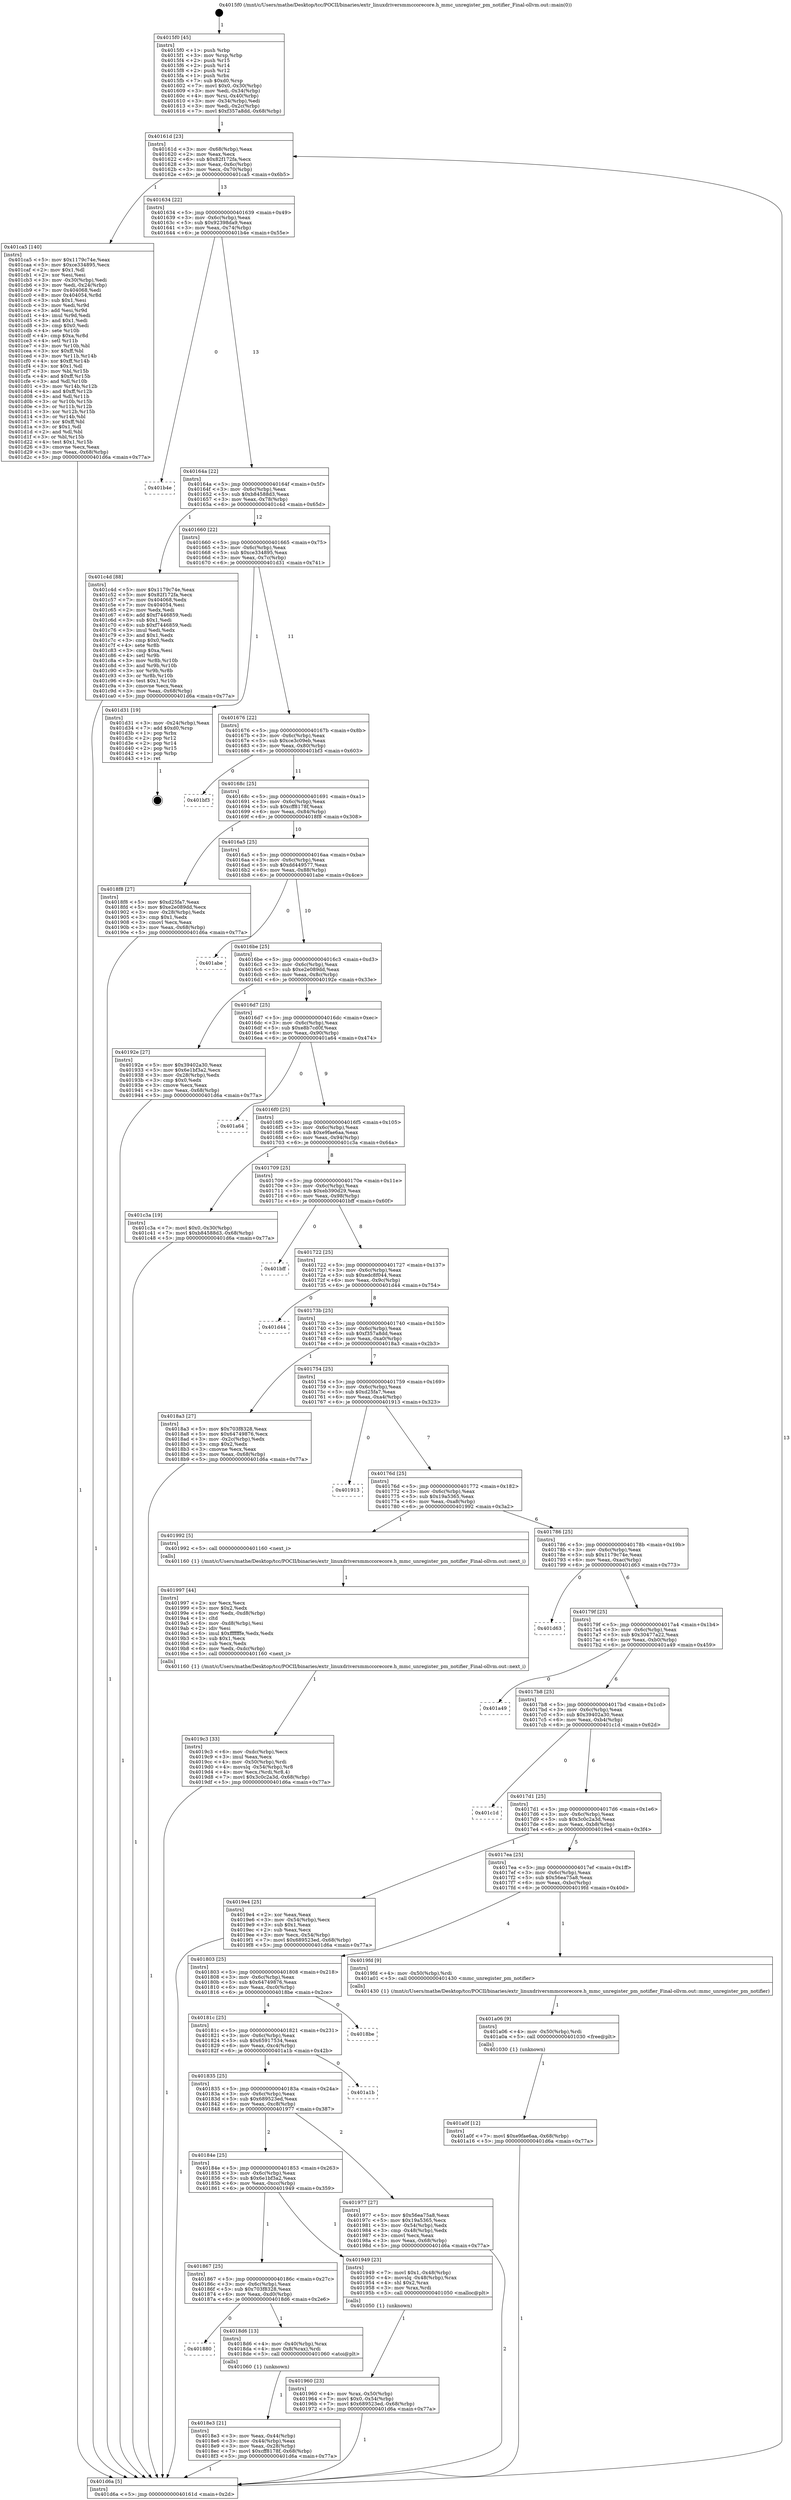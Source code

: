 digraph "0x4015f0" {
  label = "0x4015f0 (/mnt/c/Users/mathe/Desktop/tcc/POCII/binaries/extr_linuxdriversmmccorecore.h_mmc_unregister_pm_notifier_Final-ollvm.out::main(0))"
  labelloc = "t"
  node[shape=record]

  Entry [label="",width=0.3,height=0.3,shape=circle,fillcolor=black,style=filled]
  "0x40161d" [label="{
     0x40161d [23]\l
     | [instrs]\l
     &nbsp;&nbsp;0x40161d \<+3\>: mov -0x68(%rbp),%eax\l
     &nbsp;&nbsp;0x401620 \<+2\>: mov %eax,%ecx\l
     &nbsp;&nbsp;0x401622 \<+6\>: sub $0x82f172fa,%ecx\l
     &nbsp;&nbsp;0x401628 \<+3\>: mov %eax,-0x6c(%rbp)\l
     &nbsp;&nbsp;0x40162b \<+3\>: mov %ecx,-0x70(%rbp)\l
     &nbsp;&nbsp;0x40162e \<+6\>: je 0000000000401ca5 \<main+0x6b5\>\l
  }"]
  "0x401ca5" [label="{
     0x401ca5 [140]\l
     | [instrs]\l
     &nbsp;&nbsp;0x401ca5 \<+5\>: mov $0x1179c74e,%eax\l
     &nbsp;&nbsp;0x401caa \<+5\>: mov $0xce334895,%ecx\l
     &nbsp;&nbsp;0x401caf \<+2\>: mov $0x1,%dl\l
     &nbsp;&nbsp;0x401cb1 \<+2\>: xor %esi,%esi\l
     &nbsp;&nbsp;0x401cb3 \<+3\>: mov -0x30(%rbp),%edi\l
     &nbsp;&nbsp;0x401cb6 \<+3\>: mov %edi,-0x24(%rbp)\l
     &nbsp;&nbsp;0x401cb9 \<+7\>: mov 0x404068,%edi\l
     &nbsp;&nbsp;0x401cc0 \<+8\>: mov 0x404054,%r8d\l
     &nbsp;&nbsp;0x401cc8 \<+3\>: sub $0x1,%esi\l
     &nbsp;&nbsp;0x401ccb \<+3\>: mov %edi,%r9d\l
     &nbsp;&nbsp;0x401cce \<+3\>: add %esi,%r9d\l
     &nbsp;&nbsp;0x401cd1 \<+4\>: imul %r9d,%edi\l
     &nbsp;&nbsp;0x401cd5 \<+3\>: and $0x1,%edi\l
     &nbsp;&nbsp;0x401cd8 \<+3\>: cmp $0x0,%edi\l
     &nbsp;&nbsp;0x401cdb \<+4\>: sete %r10b\l
     &nbsp;&nbsp;0x401cdf \<+4\>: cmp $0xa,%r8d\l
     &nbsp;&nbsp;0x401ce3 \<+4\>: setl %r11b\l
     &nbsp;&nbsp;0x401ce7 \<+3\>: mov %r10b,%bl\l
     &nbsp;&nbsp;0x401cea \<+3\>: xor $0xff,%bl\l
     &nbsp;&nbsp;0x401ced \<+3\>: mov %r11b,%r14b\l
     &nbsp;&nbsp;0x401cf0 \<+4\>: xor $0xff,%r14b\l
     &nbsp;&nbsp;0x401cf4 \<+3\>: xor $0x1,%dl\l
     &nbsp;&nbsp;0x401cf7 \<+3\>: mov %bl,%r15b\l
     &nbsp;&nbsp;0x401cfa \<+4\>: and $0xff,%r15b\l
     &nbsp;&nbsp;0x401cfe \<+3\>: and %dl,%r10b\l
     &nbsp;&nbsp;0x401d01 \<+3\>: mov %r14b,%r12b\l
     &nbsp;&nbsp;0x401d04 \<+4\>: and $0xff,%r12b\l
     &nbsp;&nbsp;0x401d08 \<+3\>: and %dl,%r11b\l
     &nbsp;&nbsp;0x401d0b \<+3\>: or %r10b,%r15b\l
     &nbsp;&nbsp;0x401d0e \<+3\>: or %r11b,%r12b\l
     &nbsp;&nbsp;0x401d11 \<+3\>: xor %r12b,%r15b\l
     &nbsp;&nbsp;0x401d14 \<+3\>: or %r14b,%bl\l
     &nbsp;&nbsp;0x401d17 \<+3\>: xor $0xff,%bl\l
     &nbsp;&nbsp;0x401d1a \<+3\>: or $0x1,%dl\l
     &nbsp;&nbsp;0x401d1d \<+2\>: and %dl,%bl\l
     &nbsp;&nbsp;0x401d1f \<+3\>: or %bl,%r15b\l
     &nbsp;&nbsp;0x401d22 \<+4\>: test $0x1,%r15b\l
     &nbsp;&nbsp;0x401d26 \<+3\>: cmovne %ecx,%eax\l
     &nbsp;&nbsp;0x401d29 \<+3\>: mov %eax,-0x68(%rbp)\l
     &nbsp;&nbsp;0x401d2c \<+5\>: jmp 0000000000401d6a \<main+0x77a\>\l
  }"]
  "0x401634" [label="{
     0x401634 [22]\l
     | [instrs]\l
     &nbsp;&nbsp;0x401634 \<+5\>: jmp 0000000000401639 \<main+0x49\>\l
     &nbsp;&nbsp;0x401639 \<+3\>: mov -0x6c(%rbp),%eax\l
     &nbsp;&nbsp;0x40163c \<+5\>: sub $0x92398da9,%eax\l
     &nbsp;&nbsp;0x401641 \<+3\>: mov %eax,-0x74(%rbp)\l
     &nbsp;&nbsp;0x401644 \<+6\>: je 0000000000401b4e \<main+0x55e\>\l
  }"]
  Exit [label="",width=0.3,height=0.3,shape=circle,fillcolor=black,style=filled,peripheries=2]
  "0x401b4e" [label="{
     0x401b4e\l
  }", style=dashed]
  "0x40164a" [label="{
     0x40164a [22]\l
     | [instrs]\l
     &nbsp;&nbsp;0x40164a \<+5\>: jmp 000000000040164f \<main+0x5f\>\l
     &nbsp;&nbsp;0x40164f \<+3\>: mov -0x6c(%rbp),%eax\l
     &nbsp;&nbsp;0x401652 \<+5\>: sub $0xb84588d3,%eax\l
     &nbsp;&nbsp;0x401657 \<+3\>: mov %eax,-0x78(%rbp)\l
     &nbsp;&nbsp;0x40165a \<+6\>: je 0000000000401c4d \<main+0x65d\>\l
  }"]
  "0x401a0f" [label="{
     0x401a0f [12]\l
     | [instrs]\l
     &nbsp;&nbsp;0x401a0f \<+7\>: movl $0xe9fae6aa,-0x68(%rbp)\l
     &nbsp;&nbsp;0x401a16 \<+5\>: jmp 0000000000401d6a \<main+0x77a\>\l
  }"]
  "0x401c4d" [label="{
     0x401c4d [88]\l
     | [instrs]\l
     &nbsp;&nbsp;0x401c4d \<+5\>: mov $0x1179c74e,%eax\l
     &nbsp;&nbsp;0x401c52 \<+5\>: mov $0x82f172fa,%ecx\l
     &nbsp;&nbsp;0x401c57 \<+7\>: mov 0x404068,%edx\l
     &nbsp;&nbsp;0x401c5e \<+7\>: mov 0x404054,%esi\l
     &nbsp;&nbsp;0x401c65 \<+2\>: mov %edx,%edi\l
     &nbsp;&nbsp;0x401c67 \<+6\>: add $0xf7446859,%edi\l
     &nbsp;&nbsp;0x401c6d \<+3\>: sub $0x1,%edi\l
     &nbsp;&nbsp;0x401c70 \<+6\>: sub $0xf7446859,%edi\l
     &nbsp;&nbsp;0x401c76 \<+3\>: imul %edi,%edx\l
     &nbsp;&nbsp;0x401c79 \<+3\>: and $0x1,%edx\l
     &nbsp;&nbsp;0x401c7c \<+3\>: cmp $0x0,%edx\l
     &nbsp;&nbsp;0x401c7f \<+4\>: sete %r8b\l
     &nbsp;&nbsp;0x401c83 \<+3\>: cmp $0xa,%esi\l
     &nbsp;&nbsp;0x401c86 \<+4\>: setl %r9b\l
     &nbsp;&nbsp;0x401c8a \<+3\>: mov %r8b,%r10b\l
     &nbsp;&nbsp;0x401c8d \<+3\>: and %r9b,%r10b\l
     &nbsp;&nbsp;0x401c90 \<+3\>: xor %r9b,%r8b\l
     &nbsp;&nbsp;0x401c93 \<+3\>: or %r8b,%r10b\l
     &nbsp;&nbsp;0x401c96 \<+4\>: test $0x1,%r10b\l
     &nbsp;&nbsp;0x401c9a \<+3\>: cmovne %ecx,%eax\l
     &nbsp;&nbsp;0x401c9d \<+3\>: mov %eax,-0x68(%rbp)\l
     &nbsp;&nbsp;0x401ca0 \<+5\>: jmp 0000000000401d6a \<main+0x77a\>\l
  }"]
  "0x401660" [label="{
     0x401660 [22]\l
     | [instrs]\l
     &nbsp;&nbsp;0x401660 \<+5\>: jmp 0000000000401665 \<main+0x75\>\l
     &nbsp;&nbsp;0x401665 \<+3\>: mov -0x6c(%rbp),%eax\l
     &nbsp;&nbsp;0x401668 \<+5\>: sub $0xce334895,%eax\l
     &nbsp;&nbsp;0x40166d \<+3\>: mov %eax,-0x7c(%rbp)\l
     &nbsp;&nbsp;0x401670 \<+6\>: je 0000000000401d31 \<main+0x741\>\l
  }"]
  "0x401a06" [label="{
     0x401a06 [9]\l
     | [instrs]\l
     &nbsp;&nbsp;0x401a06 \<+4\>: mov -0x50(%rbp),%rdi\l
     &nbsp;&nbsp;0x401a0a \<+5\>: call 0000000000401030 \<free@plt\>\l
     | [calls]\l
     &nbsp;&nbsp;0x401030 \{1\} (unknown)\l
  }"]
  "0x401d31" [label="{
     0x401d31 [19]\l
     | [instrs]\l
     &nbsp;&nbsp;0x401d31 \<+3\>: mov -0x24(%rbp),%eax\l
     &nbsp;&nbsp;0x401d34 \<+7\>: add $0xd0,%rsp\l
     &nbsp;&nbsp;0x401d3b \<+1\>: pop %rbx\l
     &nbsp;&nbsp;0x401d3c \<+2\>: pop %r12\l
     &nbsp;&nbsp;0x401d3e \<+2\>: pop %r14\l
     &nbsp;&nbsp;0x401d40 \<+2\>: pop %r15\l
     &nbsp;&nbsp;0x401d42 \<+1\>: pop %rbp\l
     &nbsp;&nbsp;0x401d43 \<+1\>: ret\l
  }"]
  "0x401676" [label="{
     0x401676 [22]\l
     | [instrs]\l
     &nbsp;&nbsp;0x401676 \<+5\>: jmp 000000000040167b \<main+0x8b\>\l
     &nbsp;&nbsp;0x40167b \<+3\>: mov -0x6c(%rbp),%eax\l
     &nbsp;&nbsp;0x40167e \<+5\>: sub $0xce3c09eb,%eax\l
     &nbsp;&nbsp;0x401683 \<+3\>: mov %eax,-0x80(%rbp)\l
     &nbsp;&nbsp;0x401686 \<+6\>: je 0000000000401bf3 \<main+0x603\>\l
  }"]
  "0x4019c3" [label="{
     0x4019c3 [33]\l
     | [instrs]\l
     &nbsp;&nbsp;0x4019c3 \<+6\>: mov -0xdc(%rbp),%ecx\l
     &nbsp;&nbsp;0x4019c9 \<+3\>: imul %eax,%ecx\l
     &nbsp;&nbsp;0x4019cc \<+4\>: mov -0x50(%rbp),%rdi\l
     &nbsp;&nbsp;0x4019d0 \<+4\>: movslq -0x54(%rbp),%r8\l
     &nbsp;&nbsp;0x4019d4 \<+4\>: mov %ecx,(%rdi,%r8,4)\l
     &nbsp;&nbsp;0x4019d8 \<+7\>: movl $0x3c0c2a3d,-0x68(%rbp)\l
     &nbsp;&nbsp;0x4019df \<+5\>: jmp 0000000000401d6a \<main+0x77a\>\l
  }"]
  "0x401bf3" [label="{
     0x401bf3\l
  }", style=dashed]
  "0x40168c" [label="{
     0x40168c [25]\l
     | [instrs]\l
     &nbsp;&nbsp;0x40168c \<+5\>: jmp 0000000000401691 \<main+0xa1\>\l
     &nbsp;&nbsp;0x401691 \<+3\>: mov -0x6c(%rbp),%eax\l
     &nbsp;&nbsp;0x401694 \<+5\>: sub $0xcff8178f,%eax\l
     &nbsp;&nbsp;0x401699 \<+6\>: mov %eax,-0x84(%rbp)\l
     &nbsp;&nbsp;0x40169f \<+6\>: je 00000000004018f8 \<main+0x308\>\l
  }"]
  "0x401997" [label="{
     0x401997 [44]\l
     | [instrs]\l
     &nbsp;&nbsp;0x401997 \<+2\>: xor %ecx,%ecx\l
     &nbsp;&nbsp;0x401999 \<+5\>: mov $0x2,%edx\l
     &nbsp;&nbsp;0x40199e \<+6\>: mov %edx,-0xd8(%rbp)\l
     &nbsp;&nbsp;0x4019a4 \<+1\>: cltd\l
     &nbsp;&nbsp;0x4019a5 \<+6\>: mov -0xd8(%rbp),%esi\l
     &nbsp;&nbsp;0x4019ab \<+2\>: idiv %esi\l
     &nbsp;&nbsp;0x4019ad \<+6\>: imul $0xfffffffe,%edx,%edx\l
     &nbsp;&nbsp;0x4019b3 \<+3\>: sub $0x1,%ecx\l
     &nbsp;&nbsp;0x4019b6 \<+2\>: sub %ecx,%edx\l
     &nbsp;&nbsp;0x4019b8 \<+6\>: mov %edx,-0xdc(%rbp)\l
     &nbsp;&nbsp;0x4019be \<+5\>: call 0000000000401160 \<next_i\>\l
     | [calls]\l
     &nbsp;&nbsp;0x401160 \{1\} (/mnt/c/Users/mathe/Desktop/tcc/POCII/binaries/extr_linuxdriversmmccorecore.h_mmc_unregister_pm_notifier_Final-ollvm.out::next_i)\l
  }"]
  "0x4018f8" [label="{
     0x4018f8 [27]\l
     | [instrs]\l
     &nbsp;&nbsp;0x4018f8 \<+5\>: mov $0xd25fa7,%eax\l
     &nbsp;&nbsp;0x4018fd \<+5\>: mov $0xe2e089dd,%ecx\l
     &nbsp;&nbsp;0x401902 \<+3\>: mov -0x28(%rbp),%edx\l
     &nbsp;&nbsp;0x401905 \<+3\>: cmp $0x1,%edx\l
     &nbsp;&nbsp;0x401908 \<+3\>: cmovl %ecx,%eax\l
     &nbsp;&nbsp;0x40190b \<+3\>: mov %eax,-0x68(%rbp)\l
     &nbsp;&nbsp;0x40190e \<+5\>: jmp 0000000000401d6a \<main+0x77a\>\l
  }"]
  "0x4016a5" [label="{
     0x4016a5 [25]\l
     | [instrs]\l
     &nbsp;&nbsp;0x4016a5 \<+5\>: jmp 00000000004016aa \<main+0xba\>\l
     &nbsp;&nbsp;0x4016aa \<+3\>: mov -0x6c(%rbp),%eax\l
     &nbsp;&nbsp;0x4016ad \<+5\>: sub $0xdd449577,%eax\l
     &nbsp;&nbsp;0x4016b2 \<+6\>: mov %eax,-0x88(%rbp)\l
     &nbsp;&nbsp;0x4016b8 \<+6\>: je 0000000000401abe \<main+0x4ce\>\l
  }"]
  "0x401960" [label="{
     0x401960 [23]\l
     | [instrs]\l
     &nbsp;&nbsp;0x401960 \<+4\>: mov %rax,-0x50(%rbp)\l
     &nbsp;&nbsp;0x401964 \<+7\>: movl $0x0,-0x54(%rbp)\l
     &nbsp;&nbsp;0x40196b \<+7\>: movl $0x689523ed,-0x68(%rbp)\l
     &nbsp;&nbsp;0x401972 \<+5\>: jmp 0000000000401d6a \<main+0x77a\>\l
  }"]
  "0x401abe" [label="{
     0x401abe\l
  }", style=dashed]
  "0x4016be" [label="{
     0x4016be [25]\l
     | [instrs]\l
     &nbsp;&nbsp;0x4016be \<+5\>: jmp 00000000004016c3 \<main+0xd3\>\l
     &nbsp;&nbsp;0x4016c3 \<+3\>: mov -0x6c(%rbp),%eax\l
     &nbsp;&nbsp;0x4016c6 \<+5\>: sub $0xe2e089dd,%eax\l
     &nbsp;&nbsp;0x4016cb \<+6\>: mov %eax,-0x8c(%rbp)\l
     &nbsp;&nbsp;0x4016d1 \<+6\>: je 000000000040192e \<main+0x33e\>\l
  }"]
  "0x4018e3" [label="{
     0x4018e3 [21]\l
     | [instrs]\l
     &nbsp;&nbsp;0x4018e3 \<+3\>: mov %eax,-0x44(%rbp)\l
     &nbsp;&nbsp;0x4018e6 \<+3\>: mov -0x44(%rbp),%eax\l
     &nbsp;&nbsp;0x4018e9 \<+3\>: mov %eax,-0x28(%rbp)\l
     &nbsp;&nbsp;0x4018ec \<+7\>: movl $0xcff8178f,-0x68(%rbp)\l
     &nbsp;&nbsp;0x4018f3 \<+5\>: jmp 0000000000401d6a \<main+0x77a\>\l
  }"]
  "0x40192e" [label="{
     0x40192e [27]\l
     | [instrs]\l
     &nbsp;&nbsp;0x40192e \<+5\>: mov $0x39402a30,%eax\l
     &nbsp;&nbsp;0x401933 \<+5\>: mov $0x6e1bf3a2,%ecx\l
     &nbsp;&nbsp;0x401938 \<+3\>: mov -0x28(%rbp),%edx\l
     &nbsp;&nbsp;0x40193b \<+3\>: cmp $0x0,%edx\l
     &nbsp;&nbsp;0x40193e \<+3\>: cmove %ecx,%eax\l
     &nbsp;&nbsp;0x401941 \<+3\>: mov %eax,-0x68(%rbp)\l
     &nbsp;&nbsp;0x401944 \<+5\>: jmp 0000000000401d6a \<main+0x77a\>\l
  }"]
  "0x4016d7" [label="{
     0x4016d7 [25]\l
     | [instrs]\l
     &nbsp;&nbsp;0x4016d7 \<+5\>: jmp 00000000004016dc \<main+0xec\>\l
     &nbsp;&nbsp;0x4016dc \<+3\>: mov -0x6c(%rbp),%eax\l
     &nbsp;&nbsp;0x4016df \<+5\>: sub $0xe8b7cd0f,%eax\l
     &nbsp;&nbsp;0x4016e4 \<+6\>: mov %eax,-0x90(%rbp)\l
     &nbsp;&nbsp;0x4016ea \<+6\>: je 0000000000401a64 \<main+0x474\>\l
  }"]
  "0x401880" [label="{
     0x401880\l
  }", style=dashed]
  "0x401a64" [label="{
     0x401a64\l
  }", style=dashed]
  "0x4016f0" [label="{
     0x4016f0 [25]\l
     | [instrs]\l
     &nbsp;&nbsp;0x4016f0 \<+5\>: jmp 00000000004016f5 \<main+0x105\>\l
     &nbsp;&nbsp;0x4016f5 \<+3\>: mov -0x6c(%rbp),%eax\l
     &nbsp;&nbsp;0x4016f8 \<+5\>: sub $0xe9fae6aa,%eax\l
     &nbsp;&nbsp;0x4016fd \<+6\>: mov %eax,-0x94(%rbp)\l
     &nbsp;&nbsp;0x401703 \<+6\>: je 0000000000401c3a \<main+0x64a\>\l
  }"]
  "0x4018d6" [label="{
     0x4018d6 [13]\l
     | [instrs]\l
     &nbsp;&nbsp;0x4018d6 \<+4\>: mov -0x40(%rbp),%rax\l
     &nbsp;&nbsp;0x4018da \<+4\>: mov 0x8(%rax),%rdi\l
     &nbsp;&nbsp;0x4018de \<+5\>: call 0000000000401060 \<atoi@plt\>\l
     | [calls]\l
     &nbsp;&nbsp;0x401060 \{1\} (unknown)\l
  }"]
  "0x401c3a" [label="{
     0x401c3a [19]\l
     | [instrs]\l
     &nbsp;&nbsp;0x401c3a \<+7\>: movl $0x0,-0x30(%rbp)\l
     &nbsp;&nbsp;0x401c41 \<+7\>: movl $0xb84588d3,-0x68(%rbp)\l
     &nbsp;&nbsp;0x401c48 \<+5\>: jmp 0000000000401d6a \<main+0x77a\>\l
  }"]
  "0x401709" [label="{
     0x401709 [25]\l
     | [instrs]\l
     &nbsp;&nbsp;0x401709 \<+5\>: jmp 000000000040170e \<main+0x11e\>\l
     &nbsp;&nbsp;0x40170e \<+3\>: mov -0x6c(%rbp),%eax\l
     &nbsp;&nbsp;0x401711 \<+5\>: sub $0xeb390d29,%eax\l
     &nbsp;&nbsp;0x401716 \<+6\>: mov %eax,-0x98(%rbp)\l
     &nbsp;&nbsp;0x40171c \<+6\>: je 0000000000401bff \<main+0x60f\>\l
  }"]
  "0x401867" [label="{
     0x401867 [25]\l
     | [instrs]\l
     &nbsp;&nbsp;0x401867 \<+5\>: jmp 000000000040186c \<main+0x27c\>\l
     &nbsp;&nbsp;0x40186c \<+3\>: mov -0x6c(%rbp),%eax\l
     &nbsp;&nbsp;0x40186f \<+5\>: sub $0x703f8328,%eax\l
     &nbsp;&nbsp;0x401874 \<+6\>: mov %eax,-0xd0(%rbp)\l
     &nbsp;&nbsp;0x40187a \<+6\>: je 00000000004018d6 \<main+0x2e6\>\l
  }"]
  "0x401bff" [label="{
     0x401bff\l
  }", style=dashed]
  "0x401722" [label="{
     0x401722 [25]\l
     | [instrs]\l
     &nbsp;&nbsp;0x401722 \<+5\>: jmp 0000000000401727 \<main+0x137\>\l
     &nbsp;&nbsp;0x401727 \<+3\>: mov -0x6c(%rbp),%eax\l
     &nbsp;&nbsp;0x40172a \<+5\>: sub $0xedc8f044,%eax\l
     &nbsp;&nbsp;0x40172f \<+6\>: mov %eax,-0x9c(%rbp)\l
     &nbsp;&nbsp;0x401735 \<+6\>: je 0000000000401d44 \<main+0x754\>\l
  }"]
  "0x401949" [label="{
     0x401949 [23]\l
     | [instrs]\l
     &nbsp;&nbsp;0x401949 \<+7\>: movl $0x1,-0x48(%rbp)\l
     &nbsp;&nbsp;0x401950 \<+4\>: movslq -0x48(%rbp),%rax\l
     &nbsp;&nbsp;0x401954 \<+4\>: shl $0x2,%rax\l
     &nbsp;&nbsp;0x401958 \<+3\>: mov %rax,%rdi\l
     &nbsp;&nbsp;0x40195b \<+5\>: call 0000000000401050 \<malloc@plt\>\l
     | [calls]\l
     &nbsp;&nbsp;0x401050 \{1\} (unknown)\l
  }"]
  "0x401d44" [label="{
     0x401d44\l
  }", style=dashed]
  "0x40173b" [label="{
     0x40173b [25]\l
     | [instrs]\l
     &nbsp;&nbsp;0x40173b \<+5\>: jmp 0000000000401740 \<main+0x150\>\l
     &nbsp;&nbsp;0x401740 \<+3\>: mov -0x6c(%rbp),%eax\l
     &nbsp;&nbsp;0x401743 \<+5\>: sub $0xf357a8dd,%eax\l
     &nbsp;&nbsp;0x401748 \<+6\>: mov %eax,-0xa0(%rbp)\l
     &nbsp;&nbsp;0x40174e \<+6\>: je 00000000004018a3 \<main+0x2b3\>\l
  }"]
  "0x40184e" [label="{
     0x40184e [25]\l
     | [instrs]\l
     &nbsp;&nbsp;0x40184e \<+5\>: jmp 0000000000401853 \<main+0x263\>\l
     &nbsp;&nbsp;0x401853 \<+3\>: mov -0x6c(%rbp),%eax\l
     &nbsp;&nbsp;0x401856 \<+5\>: sub $0x6e1bf3a2,%eax\l
     &nbsp;&nbsp;0x40185b \<+6\>: mov %eax,-0xcc(%rbp)\l
     &nbsp;&nbsp;0x401861 \<+6\>: je 0000000000401949 \<main+0x359\>\l
  }"]
  "0x4018a3" [label="{
     0x4018a3 [27]\l
     | [instrs]\l
     &nbsp;&nbsp;0x4018a3 \<+5\>: mov $0x703f8328,%eax\l
     &nbsp;&nbsp;0x4018a8 \<+5\>: mov $0x64749876,%ecx\l
     &nbsp;&nbsp;0x4018ad \<+3\>: mov -0x2c(%rbp),%edx\l
     &nbsp;&nbsp;0x4018b0 \<+3\>: cmp $0x2,%edx\l
     &nbsp;&nbsp;0x4018b3 \<+3\>: cmovne %ecx,%eax\l
     &nbsp;&nbsp;0x4018b6 \<+3\>: mov %eax,-0x68(%rbp)\l
     &nbsp;&nbsp;0x4018b9 \<+5\>: jmp 0000000000401d6a \<main+0x77a\>\l
  }"]
  "0x401754" [label="{
     0x401754 [25]\l
     | [instrs]\l
     &nbsp;&nbsp;0x401754 \<+5\>: jmp 0000000000401759 \<main+0x169\>\l
     &nbsp;&nbsp;0x401759 \<+3\>: mov -0x6c(%rbp),%eax\l
     &nbsp;&nbsp;0x40175c \<+5\>: sub $0xd25fa7,%eax\l
     &nbsp;&nbsp;0x401761 \<+6\>: mov %eax,-0xa4(%rbp)\l
     &nbsp;&nbsp;0x401767 \<+6\>: je 0000000000401913 \<main+0x323\>\l
  }"]
  "0x401d6a" [label="{
     0x401d6a [5]\l
     | [instrs]\l
     &nbsp;&nbsp;0x401d6a \<+5\>: jmp 000000000040161d \<main+0x2d\>\l
  }"]
  "0x4015f0" [label="{
     0x4015f0 [45]\l
     | [instrs]\l
     &nbsp;&nbsp;0x4015f0 \<+1\>: push %rbp\l
     &nbsp;&nbsp;0x4015f1 \<+3\>: mov %rsp,%rbp\l
     &nbsp;&nbsp;0x4015f4 \<+2\>: push %r15\l
     &nbsp;&nbsp;0x4015f6 \<+2\>: push %r14\l
     &nbsp;&nbsp;0x4015f8 \<+2\>: push %r12\l
     &nbsp;&nbsp;0x4015fa \<+1\>: push %rbx\l
     &nbsp;&nbsp;0x4015fb \<+7\>: sub $0xd0,%rsp\l
     &nbsp;&nbsp;0x401602 \<+7\>: movl $0x0,-0x30(%rbp)\l
     &nbsp;&nbsp;0x401609 \<+3\>: mov %edi,-0x34(%rbp)\l
     &nbsp;&nbsp;0x40160c \<+4\>: mov %rsi,-0x40(%rbp)\l
     &nbsp;&nbsp;0x401610 \<+3\>: mov -0x34(%rbp),%edi\l
     &nbsp;&nbsp;0x401613 \<+3\>: mov %edi,-0x2c(%rbp)\l
     &nbsp;&nbsp;0x401616 \<+7\>: movl $0xf357a8dd,-0x68(%rbp)\l
  }"]
  "0x401977" [label="{
     0x401977 [27]\l
     | [instrs]\l
     &nbsp;&nbsp;0x401977 \<+5\>: mov $0x56ea75a8,%eax\l
     &nbsp;&nbsp;0x40197c \<+5\>: mov $0x19a5365,%ecx\l
     &nbsp;&nbsp;0x401981 \<+3\>: mov -0x54(%rbp),%edx\l
     &nbsp;&nbsp;0x401984 \<+3\>: cmp -0x48(%rbp),%edx\l
     &nbsp;&nbsp;0x401987 \<+3\>: cmovl %ecx,%eax\l
     &nbsp;&nbsp;0x40198a \<+3\>: mov %eax,-0x68(%rbp)\l
     &nbsp;&nbsp;0x40198d \<+5\>: jmp 0000000000401d6a \<main+0x77a\>\l
  }"]
  "0x401913" [label="{
     0x401913\l
  }", style=dashed]
  "0x40176d" [label="{
     0x40176d [25]\l
     | [instrs]\l
     &nbsp;&nbsp;0x40176d \<+5\>: jmp 0000000000401772 \<main+0x182\>\l
     &nbsp;&nbsp;0x401772 \<+3\>: mov -0x6c(%rbp),%eax\l
     &nbsp;&nbsp;0x401775 \<+5\>: sub $0x19a5365,%eax\l
     &nbsp;&nbsp;0x40177a \<+6\>: mov %eax,-0xa8(%rbp)\l
     &nbsp;&nbsp;0x401780 \<+6\>: je 0000000000401992 \<main+0x3a2\>\l
  }"]
  "0x401835" [label="{
     0x401835 [25]\l
     | [instrs]\l
     &nbsp;&nbsp;0x401835 \<+5\>: jmp 000000000040183a \<main+0x24a\>\l
     &nbsp;&nbsp;0x40183a \<+3\>: mov -0x6c(%rbp),%eax\l
     &nbsp;&nbsp;0x40183d \<+5\>: sub $0x689523ed,%eax\l
     &nbsp;&nbsp;0x401842 \<+6\>: mov %eax,-0xc8(%rbp)\l
     &nbsp;&nbsp;0x401848 \<+6\>: je 0000000000401977 \<main+0x387\>\l
  }"]
  "0x401992" [label="{
     0x401992 [5]\l
     | [instrs]\l
     &nbsp;&nbsp;0x401992 \<+5\>: call 0000000000401160 \<next_i\>\l
     | [calls]\l
     &nbsp;&nbsp;0x401160 \{1\} (/mnt/c/Users/mathe/Desktop/tcc/POCII/binaries/extr_linuxdriversmmccorecore.h_mmc_unregister_pm_notifier_Final-ollvm.out::next_i)\l
  }"]
  "0x401786" [label="{
     0x401786 [25]\l
     | [instrs]\l
     &nbsp;&nbsp;0x401786 \<+5\>: jmp 000000000040178b \<main+0x19b\>\l
     &nbsp;&nbsp;0x40178b \<+3\>: mov -0x6c(%rbp),%eax\l
     &nbsp;&nbsp;0x40178e \<+5\>: sub $0x1179c74e,%eax\l
     &nbsp;&nbsp;0x401793 \<+6\>: mov %eax,-0xac(%rbp)\l
     &nbsp;&nbsp;0x401799 \<+6\>: je 0000000000401d63 \<main+0x773\>\l
  }"]
  "0x401a1b" [label="{
     0x401a1b\l
  }", style=dashed]
  "0x401d63" [label="{
     0x401d63\l
  }", style=dashed]
  "0x40179f" [label="{
     0x40179f [25]\l
     | [instrs]\l
     &nbsp;&nbsp;0x40179f \<+5\>: jmp 00000000004017a4 \<main+0x1b4\>\l
     &nbsp;&nbsp;0x4017a4 \<+3\>: mov -0x6c(%rbp),%eax\l
     &nbsp;&nbsp;0x4017a7 \<+5\>: sub $0x30477a22,%eax\l
     &nbsp;&nbsp;0x4017ac \<+6\>: mov %eax,-0xb0(%rbp)\l
     &nbsp;&nbsp;0x4017b2 \<+6\>: je 0000000000401a49 \<main+0x459\>\l
  }"]
  "0x40181c" [label="{
     0x40181c [25]\l
     | [instrs]\l
     &nbsp;&nbsp;0x40181c \<+5\>: jmp 0000000000401821 \<main+0x231\>\l
     &nbsp;&nbsp;0x401821 \<+3\>: mov -0x6c(%rbp),%eax\l
     &nbsp;&nbsp;0x401824 \<+5\>: sub $0x65917534,%eax\l
     &nbsp;&nbsp;0x401829 \<+6\>: mov %eax,-0xc4(%rbp)\l
     &nbsp;&nbsp;0x40182f \<+6\>: je 0000000000401a1b \<main+0x42b\>\l
  }"]
  "0x401a49" [label="{
     0x401a49\l
  }", style=dashed]
  "0x4017b8" [label="{
     0x4017b8 [25]\l
     | [instrs]\l
     &nbsp;&nbsp;0x4017b8 \<+5\>: jmp 00000000004017bd \<main+0x1cd\>\l
     &nbsp;&nbsp;0x4017bd \<+3\>: mov -0x6c(%rbp),%eax\l
     &nbsp;&nbsp;0x4017c0 \<+5\>: sub $0x39402a30,%eax\l
     &nbsp;&nbsp;0x4017c5 \<+6\>: mov %eax,-0xb4(%rbp)\l
     &nbsp;&nbsp;0x4017cb \<+6\>: je 0000000000401c1d \<main+0x62d\>\l
  }"]
  "0x4018be" [label="{
     0x4018be\l
  }", style=dashed]
  "0x401c1d" [label="{
     0x401c1d\l
  }", style=dashed]
  "0x4017d1" [label="{
     0x4017d1 [25]\l
     | [instrs]\l
     &nbsp;&nbsp;0x4017d1 \<+5\>: jmp 00000000004017d6 \<main+0x1e6\>\l
     &nbsp;&nbsp;0x4017d6 \<+3\>: mov -0x6c(%rbp),%eax\l
     &nbsp;&nbsp;0x4017d9 \<+5\>: sub $0x3c0c2a3d,%eax\l
     &nbsp;&nbsp;0x4017de \<+6\>: mov %eax,-0xb8(%rbp)\l
     &nbsp;&nbsp;0x4017e4 \<+6\>: je 00000000004019e4 \<main+0x3f4\>\l
  }"]
  "0x401803" [label="{
     0x401803 [25]\l
     | [instrs]\l
     &nbsp;&nbsp;0x401803 \<+5\>: jmp 0000000000401808 \<main+0x218\>\l
     &nbsp;&nbsp;0x401808 \<+3\>: mov -0x6c(%rbp),%eax\l
     &nbsp;&nbsp;0x40180b \<+5\>: sub $0x64749876,%eax\l
     &nbsp;&nbsp;0x401810 \<+6\>: mov %eax,-0xc0(%rbp)\l
     &nbsp;&nbsp;0x401816 \<+6\>: je 00000000004018be \<main+0x2ce\>\l
  }"]
  "0x4019e4" [label="{
     0x4019e4 [25]\l
     | [instrs]\l
     &nbsp;&nbsp;0x4019e4 \<+2\>: xor %eax,%eax\l
     &nbsp;&nbsp;0x4019e6 \<+3\>: mov -0x54(%rbp),%ecx\l
     &nbsp;&nbsp;0x4019e9 \<+3\>: sub $0x1,%eax\l
     &nbsp;&nbsp;0x4019ec \<+2\>: sub %eax,%ecx\l
     &nbsp;&nbsp;0x4019ee \<+3\>: mov %ecx,-0x54(%rbp)\l
     &nbsp;&nbsp;0x4019f1 \<+7\>: movl $0x689523ed,-0x68(%rbp)\l
     &nbsp;&nbsp;0x4019f8 \<+5\>: jmp 0000000000401d6a \<main+0x77a\>\l
  }"]
  "0x4017ea" [label="{
     0x4017ea [25]\l
     | [instrs]\l
     &nbsp;&nbsp;0x4017ea \<+5\>: jmp 00000000004017ef \<main+0x1ff\>\l
     &nbsp;&nbsp;0x4017ef \<+3\>: mov -0x6c(%rbp),%eax\l
     &nbsp;&nbsp;0x4017f2 \<+5\>: sub $0x56ea75a8,%eax\l
     &nbsp;&nbsp;0x4017f7 \<+6\>: mov %eax,-0xbc(%rbp)\l
     &nbsp;&nbsp;0x4017fd \<+6\>: je 00000000004019fd \<main+0x40d\>\l
  }"]
  "0x4019fd" [label="{
     0x4019fd [9]\l
     | [instrs]\l
     &nbsp;&nbsp;0x4019fd \<+4\>: mov -0x50(%rbp),%rdi\l
     &nbsp;&nbsp;0x401a01 \<+5\>: call 0000000000401430 \<mmc_unregister_pm_notifier\>\l
     | [calls]\l
     &nbsp;&nbsp;0x401430 \{1\} (/mnt/c/Users/mathe/Desktop/tcc/POCII/binaries/extr_linuxdriversmmccorecore.h_mmc_unregister_pm_notifier_Final-ollvm.out::mmc_unregister_pm_notifier)\l
  }"]
  Entry -> "0x4015f0" [label=" 1"]
  "0x40161d" -> "0x401ca5" [label=" 1"]
  "0x40161d" -> "0x401634" [label=" 13"]
  "0x401d31" -> Exit [label=" 1"]
  "0x401634" -> "0x401b4e" [label=" 0"]
  "0x401634" -> "0x40164a" [label=" 13"]
  "0x401ca5" -> "0x401d6a" [label=" 1"]
  "0x40164a" -> "0x401c4d" [label=" 1"]
  "0x40164a" -> "0x401660" [label=" 12"]
  "0x401c4d" -> "0x401d6a" [label=" 1"]
  "0x401660" -> "0x401d31" [label=" 1"]
  "0x401660" -> "0x401676" [label=" 11"]
  "0x401c3a" -> "0x401d6a" [label=" 1"]
  "0x401676" -> "0x401bf3" [label=" 0"]
  "0x401676" -> "0x40168c" [label=" 11"]
  "0x401a0f" -> "0x401d6a" [label=" 1"]
  "0x40168c" -> "0x4018f8" [label=" 1"]
  "0x40168c" -> "0x4016a5" [label=" 10"]
  "0x401a06" -> "0x401a0f" [label=" 1"]
  "0x4016a5" -> "0x401abe" [label=" 0"]
  "0x4016a5" -> "0x4016be" [label=" 10"]
  "0x4019fd" -> "0x401a06" [label=" 1"]
  "0x4016be" -> "0x40192e" [label=" 1"]
  "0x4016be" -> "0x4016d7" [label=" 9"]
  "0x4019e4" -> "0x401d6a" [label=" 1"]
  "0x4016d7" -> "0x401a64" [label=" 0"]
  "0x4016d7" -> "0x4016f0" [label=" 9"]
  "0x4019c3" -> "0x401d6a" [label=" 1"]
  "0x4016f0" -> "0x401c3a" [label=" 1"]
  "0x4016f0" -> "0x401709" [label=" 8"]
  "0x401997" -> "0x4019c3" [label=" 1"]
  "0x401709" -> "0x401bff" [label=" 0"]
  "0x401709" -> "0x401722" [label=" 8"]
  "0x401977" -> "0x401d6a" [label=" 2"]
  "0x401722" -> "0x401d44" [label=" 0"]
  "0x401722" -> "0x40173b" [label=" 8"]
  "0x401960" -> "0x401d6a" [label=" 1"]
  "0x40173b" -> "0x4018a3" [label=" 1"]
  "0x40173b" -> "0x401754" [label=" 7"]
  "0x4018a3" -> "0x401d6a" [label=" 1"]
  "0x4015f0" -> "0x40161d" [label=" 1"]
  "0x401d6a" -> "0x40161d" [label=" 13"]
  "0x40192e" -> "0x401d6a" [label=" 1"]
  "0x401754" -> "0x401913" [label=" 0"]
  "0x401754" -> "0x40176d" [label=" 7"]
  "0x4018f8" -> "0x401d6a" [label=" 1"]
  "0x40176d" -> "0x401992" [label=" 1"]
  "0x40176d" -> "0x401786" [label=" 6"]
  "0x4018d6" -> "0x4018e3" [label=" 1"]
  "0x401786" -> "0x401d63" [label=" 0"]
  "0x401786" -> "0x40179f" [label=" 6"]
  "0x401867" -> "0x401880" [label=" 0"]
  "0x40179f" -> "0x401a49" [label=" 0"]
  "0x40179f" -> "0x4017b8" [label=" 6"]
  "0x401992" -> "0x401997" [label=" 1"]
  "0x4017b8" -> "0x401c1d" [label=" 0"]
  "0x4017b8" -> "0x4017d1" [label=" 6"]
  "0x40184e" -> "0x401867" [label=" 1"]
  "0x4017d1" -> "0x4019e4" [label=" 1"]
  "0x4017d1" -> "0x4017ea" [label=" 5"]
  "0x401949" -> "0x401960" [label=" 1"]
  "0x4017ea" -> "0x4019fd" [label=" 1"]
  "0x4017ea" -> "0x401803" [label=" 4"]
  "0x40184e" -> "0x401949" [label=" 1"]
  "0x401803" -> "0x4018be" [label=" 0"]
  "0x401803" -> "0x40181c" [label=" 4"]
  "0x401867" -> "0x4018d6" [label=" 1"]
  "0x40181c" -> "0x401a1b" [label=" 0"]
  "0x40181c" -> "0x401835" [label=" 4"]
  "0x4018e3" -> "0x401d6a" [label=" 1"]
  "0x401835" -> "0x401977" [label=" 2"]
  "0x401835" -> "0x40184e" [label=" 2"]
}
